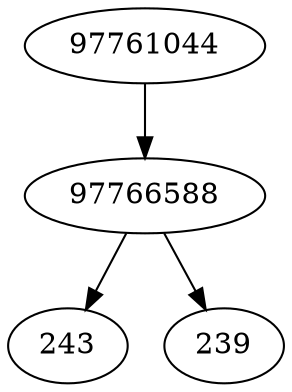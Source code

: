 strict digraph  {
97766588;
243;
97761044;
239;
97766588 -> 243;
97766588 -> 239;
97761044 -> 97766588;
}
